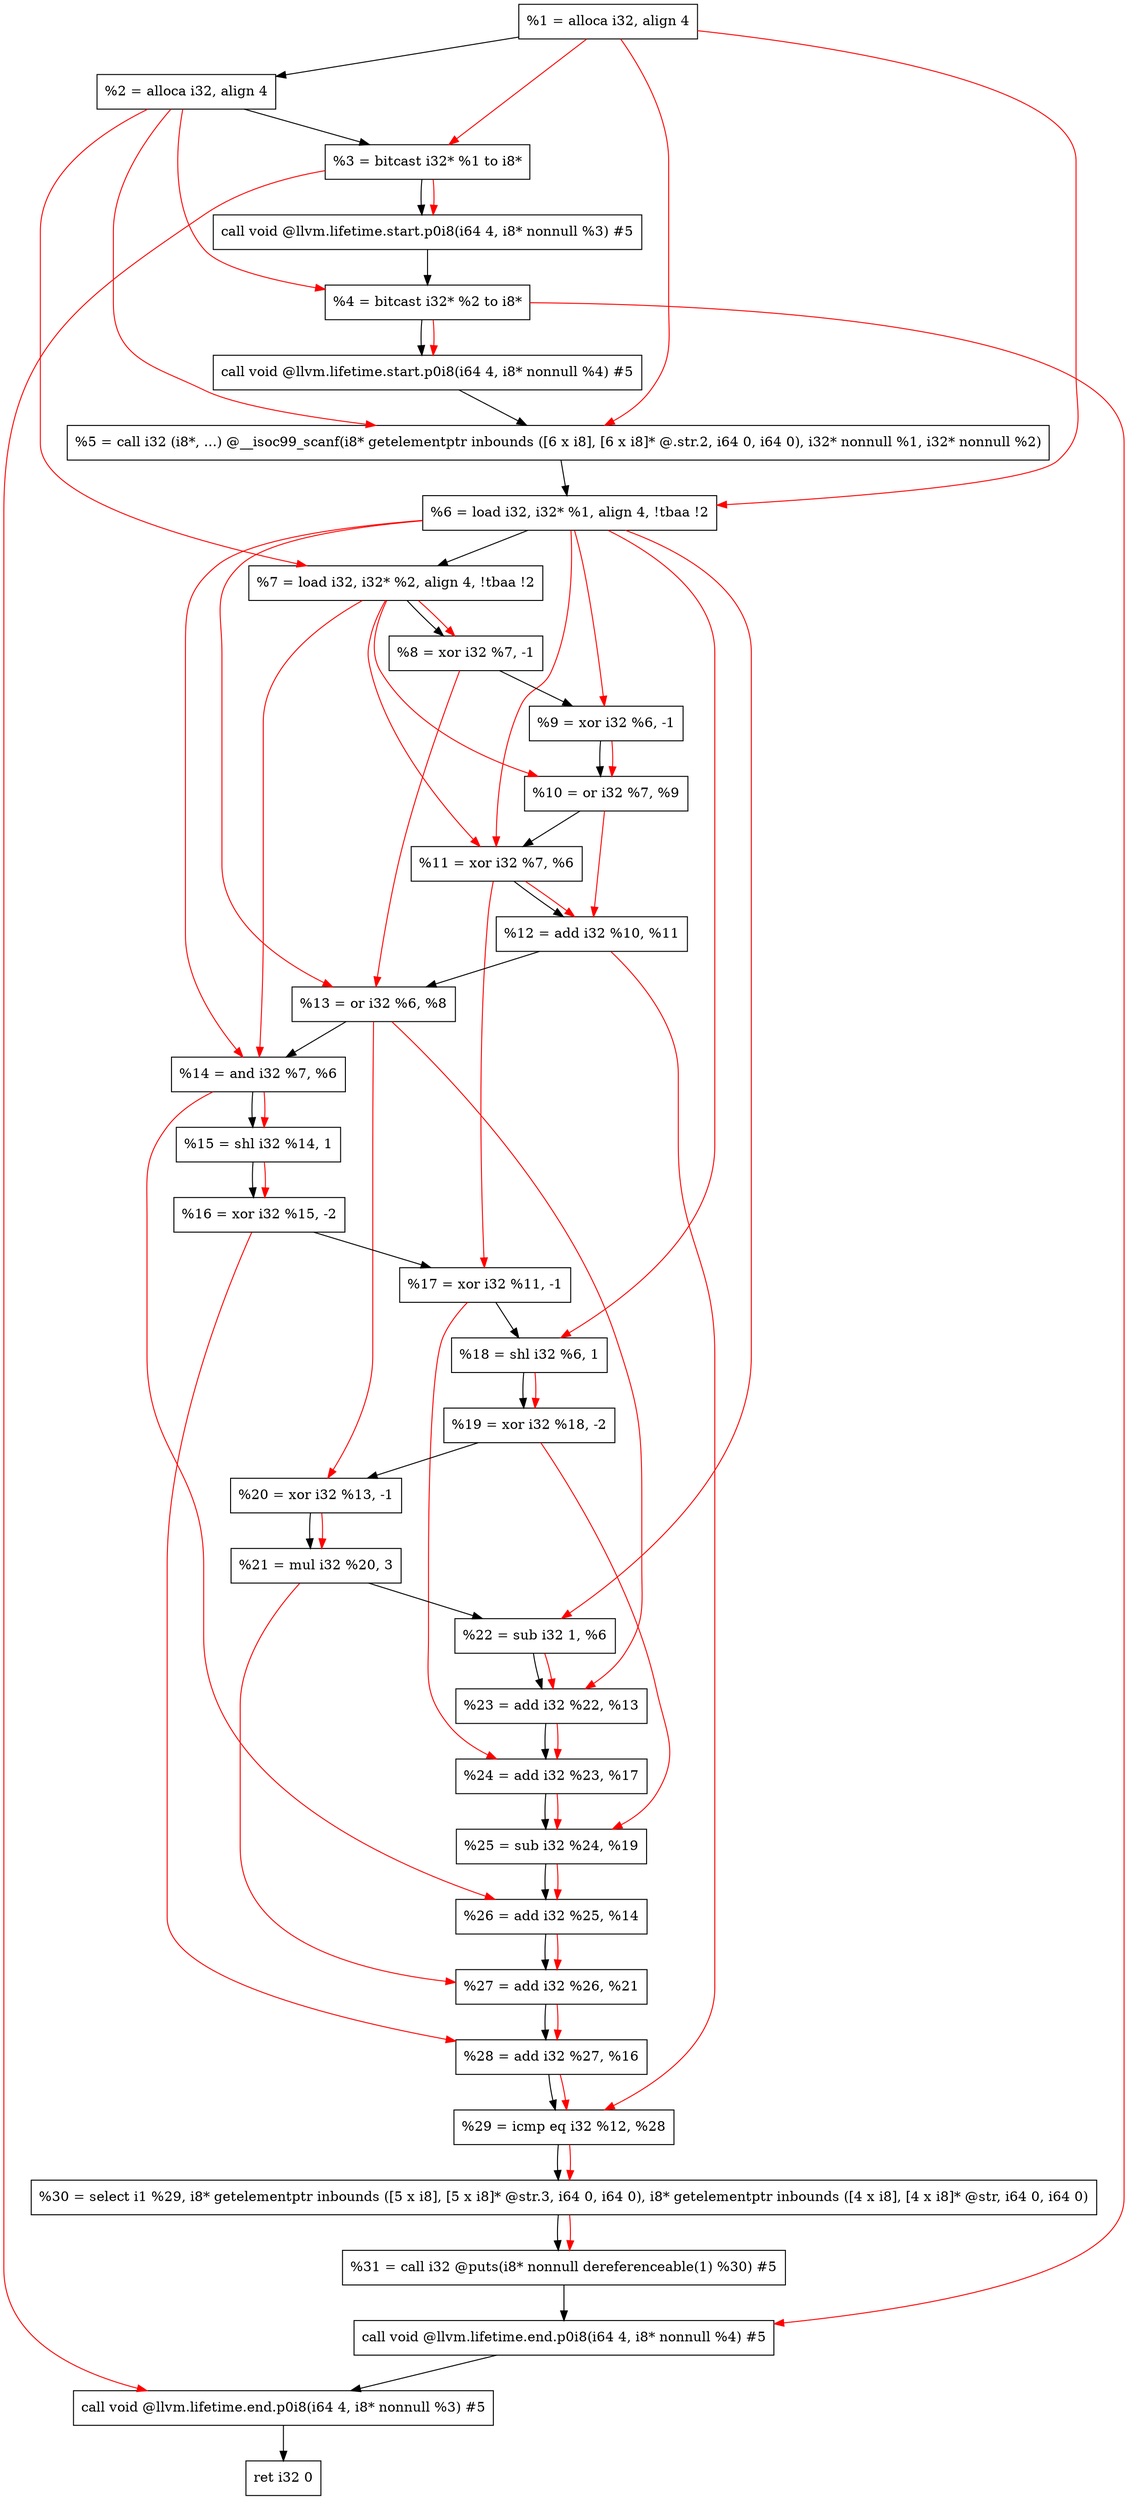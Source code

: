 digraph "DFG for'main' function" {
	Node0xeb3bb8[shape=record, label="  %1 = alloca i32, align 4"];
	Node0xeb3c38[shape=record, label="  %2 = alloca i32, align 4"];
	Node0xeb3cc8[shape=record, label="  %3 = bitcast i32* %1 to i8*"];
	Node0xeb4128[shape=record, label="  call void @llvm.lifetime.start.p0i8(i64 4, i8* nonnull %3) #5"];
	Node0xeb4208[shape=record, label="  %4 = bitcast i32* %2 to i8*"];
	Node0xeb4328[shape=record, label="  call void @llvm.lifetime.start.p0i8(i64 4, i8* nonnull %4) #5"];
	Node0xeb4560[shape=record, label="  %5 = call i32 (i8*, ...) @__isoc99_scanf(i8* getelementptr inbounds ([6 x i8], [6 x i8]* @.str.2, i64 0, i64 0), i32* nonnull %1, i32* nonnull %2)"];
	Node0xeb4618[shape=record, label="  %6 = load i32, i32* %1, align 4, !tbaa !2"];
	Node0xeb5588[shape=record, label="  %7 = load i32, i32* %2, align 4, !tbaa !2"];
	Node0xeb5c10[shape=record, label="  %8 = xor i32 %7, -1"];
	Node0xeb5c80[shape=record, label="  %9 = xor i32 %6, -1"];
	Node0xeb5cf0[shape=record, label="  %10 = or i32 %7, %9"];
	Node0xeb5d60[shape=record, label="  %11 = xor i32 %7, %6"];
	Node0xeb5dd0[shape=record, label="  %12 = add i32 %10, %11"];
	Node0xeb5e40[shape=record, label="  %13 = or i32 %6, %8"];
	Node0xeb5eb0[shape=record, label="  %14 = and i32 %7, %6"];
	Node0xeb5f20[shape=record, label="  %15 = shl i32 %14, 1"];
	Node0xeb5f90[shape=record, label="  %16 = xor i32 %15, -2"];
	Node0xeb6000[shape=record, label="  %17 = xor i32 %11, -1"];
	Node0xeb6070[shape=record, label="  %18 = shl i32 %6, 1"];
	Node0xeb60e0[shape=record, label="  %19 = xor i32 %18, -2"];
	Node0xeb6150[shape=record, label="  %20 = xor i32 %13, -1"];
	Node0xeb61c0[shape=record, label="  %21 = mul i32 %20, 3"];
	Node0xeb6230[shape=record, label="  %22 = sub i32 1, %6"];
	Node0xeb62a0[shape=record, label="  %23 = add i32 %22, %13"];
	Node0xeb6310[shape=record, label="  %24 = add i32 %23, %17"];
	Node0xeb6380[shape=record, label="  %25 = sub i32 %24, %19"];
	Node0xeb63f0[shape=record, label="  %26 = add i32 %25, %14"];
	Node0xeb6460[shape=record, label="  %27 = add i32 %26, %21"];
	Node0xeb64d0[shape=record, label="  %28 = add i32 %27, %16"];
	Node0xeb6540[shape=record, label="  %29 = icmp eq i32 %12, %28"];
	Node0xe549d8[shape=record, label="  %30 = select i1 %29, i8* getelementptr inbounds ([5 x i8], [5 x i8]* @str.3, i64 0, i64 0), i8* getelementptr inbounds ([4 x i8], [4 x i8]* @str, i64 0, i64 0)"];
	Node0xeb65d0[shape=record, label="  %31 = call i32 @puts(i8* nonnull dereferenceable(1) %30) #5"];
	Node0xeb6828[shape=record, label="  call void @llvm.lifetime.end.p0i8(i64 4, i8* nonnull %4) #5"];
	Node0xeb6988[shape=record, label="  call void @llvm.lifetime.end.p0i8(i64 4, i8* nonnull %3) #5"];
	Node0xeb6a48[shape=record, label="  ret i32 0"];
	Node0xeb3bb8 -> Node0xeb3c38;
	Node0xeb3c38 -> Node0xeb3cc8;
	Node0xeb3cc8 -> Node0xeb4128;
	Node0xeb4128 -> Node0xeb4208;
	Node0xeb4208 -> Node0xeb4328;
	Node0xeb4328 -> Node0xeb4560;
	Node0xeb4560 -> Node0xeb4618;
	Node0xeb4618 -> Node0xeb5588;
	Node0xeb5588 -> Node0xeb5c10;
	Node0xeb5c10 -> Node0xeb5c80;
	Node0xeb5c80 -> Node0xeb5cf0;
	Node0xeb5cf0 -> Node0xeb5d60;
	Node0xeb5d60 -> Node0xeb5dd0;
	Node0xeb5dd0 -> Node0xeb5e40;
	Node0xeb5e40 -> Node0xeb5eb0;
	Node0xeb5eb0 -> Node0xeb5f20;
	Node0xeb5f20 -> Node0xeb5f90;
	Node0xeb5f90 -> Node0xeb6000;
	Node0xeb6000 -> Node0xeb6070;
	Node0xeb6070 -> Node0xeb60e0;
	Node0xeb60e0 -> Node0xeb6150;
	Node0xeb6150 -> Node0xeb61c0;
	Node0xeb61c0 -> Node0xeb6230;
	Node0xeb6230 -> Node0xeb62a0;
	Node0xeb62a0 -> Node0xeb6310;
	Node0xeb6310 -> Node0xeb6380;
	Node0xeb6380 -> Node0xeb63f0;
	Node0xeb63f0 -> Node0xeb6460;
	Node0xeb6460 -> Node0xeb64d0;
	Node0xeb64d0 -> Node0xeb6540;
	Node0xeb6540 -> Node0xe549d8;
	Node0xe549d8 -> Node0xeb65d0;
	Node0xeb65d0 -> Node0xeb6828;
	Node0xeb6828 -> Node0xeb6988;
	Node0xeb6988 -> Node0xeb6a48;
edge [color=red]
	Node0xeb3bb8 -> Node0xeb3cc8;
	Node0xeb3cc8 -> Node0xeb4128;
	Node0xeb3c38 -> Node0xeb4208;
	Node0xeb4208 -> Node0xeb4328;
	Node0xeb3bb8 -> Node0xeb4560;
	Node0xeb3c38 -> Node0xeb4560;
	Node0xeb3bb8 -> Node0xeb4618;
	Node0xeb3c38 -> Node0xeb5588;
	Node0xeb5588 -> Node0xeb5c10;
	Node0xeb4618 -> Node0xeb5c80;
	Node0xeb5588 -> Node0xeb5cf0;
	Node0xeb5c80 -> Node0xeb5cf0;
	Node0xeb5588 -> Node0xeb5d60;
	Node0xeb4618 -> Node0xeb5d60;
	Node0xeb5cf0 -> Node0xeb5dd0;
	Node0xeb5d60 -> Node0xeb5dd0;
	Node0xeb4618 -> Node0xeb5e40;
	Node0xeb5c10 -> Node0xeb5e40;
	Node0xeb5588 -> Node0xeb5eb0;
	Node0xeb4618 -> Node0xeb5eb0;
	Node0xeb5eb0 -> Node0xeb5f20;
	Node0xeb5f20 -> Node0xeb5f90;
	Node0xeb5d60 -> Node0xeb6000;
	Node0xeb4618 -> Node0xeb6070;
	Node0xeb6070 -> Node0xeb60e0;
	Node0xeb5e40 -> Node0xeb6150;
	Node0xeb6150 -> Node0xeb61c0;
	Node0xeb4618 -> Node0xeb6230;
	Node0xeb6230 -> Node0xeb62a0;
	Node0xeb5e40 -> Node0xeb62a0;
	Node0xeb62a0 -> Node0xeb6310;
	Node0xeb6000 -> Node0xeb6310;
	Node0xeb6310 -> Node0xeb6380;
	Node0xeb60e0 -> Node0xeb6380;
	Node0xeb6380 -> Node0xeb63f0;
	Node0xeb5eb0 -> Node0xeb63f0;
	Node0xeb63f0 -> Node0xeb6460;
	Node0xeb61c0 -> Node0xeb6460;
	Node0xeb6460 -> Node0xeb64d0;
	Node0xeb5f90 -> Node0xeb64d0;
	Node0xeb5dd0 -> Node0xeb6540;
	Node0xeb64d0 -> Node0xeb6540;
	Node0xeb6540 -> Node0xe549d8;
	Node0xe549d8 -> Node0xeb65d0;
	Node0xeb4208 -> Node0xeb6828;
	Node0xeb3cc8 -> Node0xeb6988;
}
